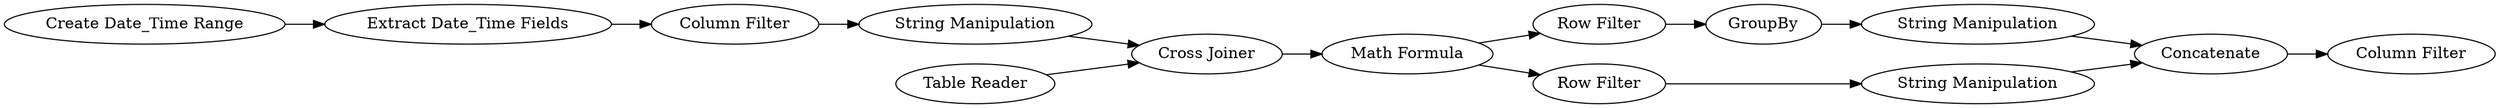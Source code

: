 digraph {
	"-5503596879924275219_29" [label="Math Formula"]
	"-1522616512733498826_30" [label="Extract Date_Time Fields"]
	"-5503596879924275219_36" [label="String Manipulation"]
	"-1522616512733498826_37" [label="String Manipulation"]
	"-5503596879924275219_28" [label="Cross Joiner"]
	"-5503596879924275219_34" [label="Row Filter"]
	"-1522616512733498826_31" [label="Column Filter"]
	"-5503596879924275219_40" [label="Column Filter"]
	"-5503596879924275219_1" [label="Table Reader"]
	"-5503596879924275219_38" [label="String Manipulation"]
	"-1522616512733498826_2" [label="Create Date_Time Range"]
	"-5503596879924275219_39" [label=Concatenate]
	"-5503596879924275219_35" [label=GroupBy]
	"-5503596879924275219_33" [label="Row Filter"]
	"-5503596879924275219_29" -> "-5503596879924275219_33"
	"-5503596879924275219_28" -> "-5503596879924275219_29"
	"-1522616512733498826_31" -> "-1522616512733498826_37"
	"-5503596879924275219_1" -> "-5503596879924275219_28"
	"-5503596879924275219_38" -> "-5503596879924275219_39"
	"-5503596879924275219_29" -> "-5503596879924275219_34"
	"-1522616512733498826_37" -> "-5503596879924275219_28"
	"-5503596879924275219_36" -> "-5503596879924275219_39"
	"-5503596879924275219_35" -> "-5503596879924275219_36"
	"-1522616512733498826_2" -> "-1522616512733498826_30"
	"-5503596879924275219_39" -> "-5503596879924275219_40"
	"-5503596879924275219_33" -> "-5503596879924275219_38"
	"-1522616512733498826_30" -> "-1522616512733498826_31"
	"-5503596879924275219_34" -> "-5503596879924275219_35"
	rankdir=LR
}

